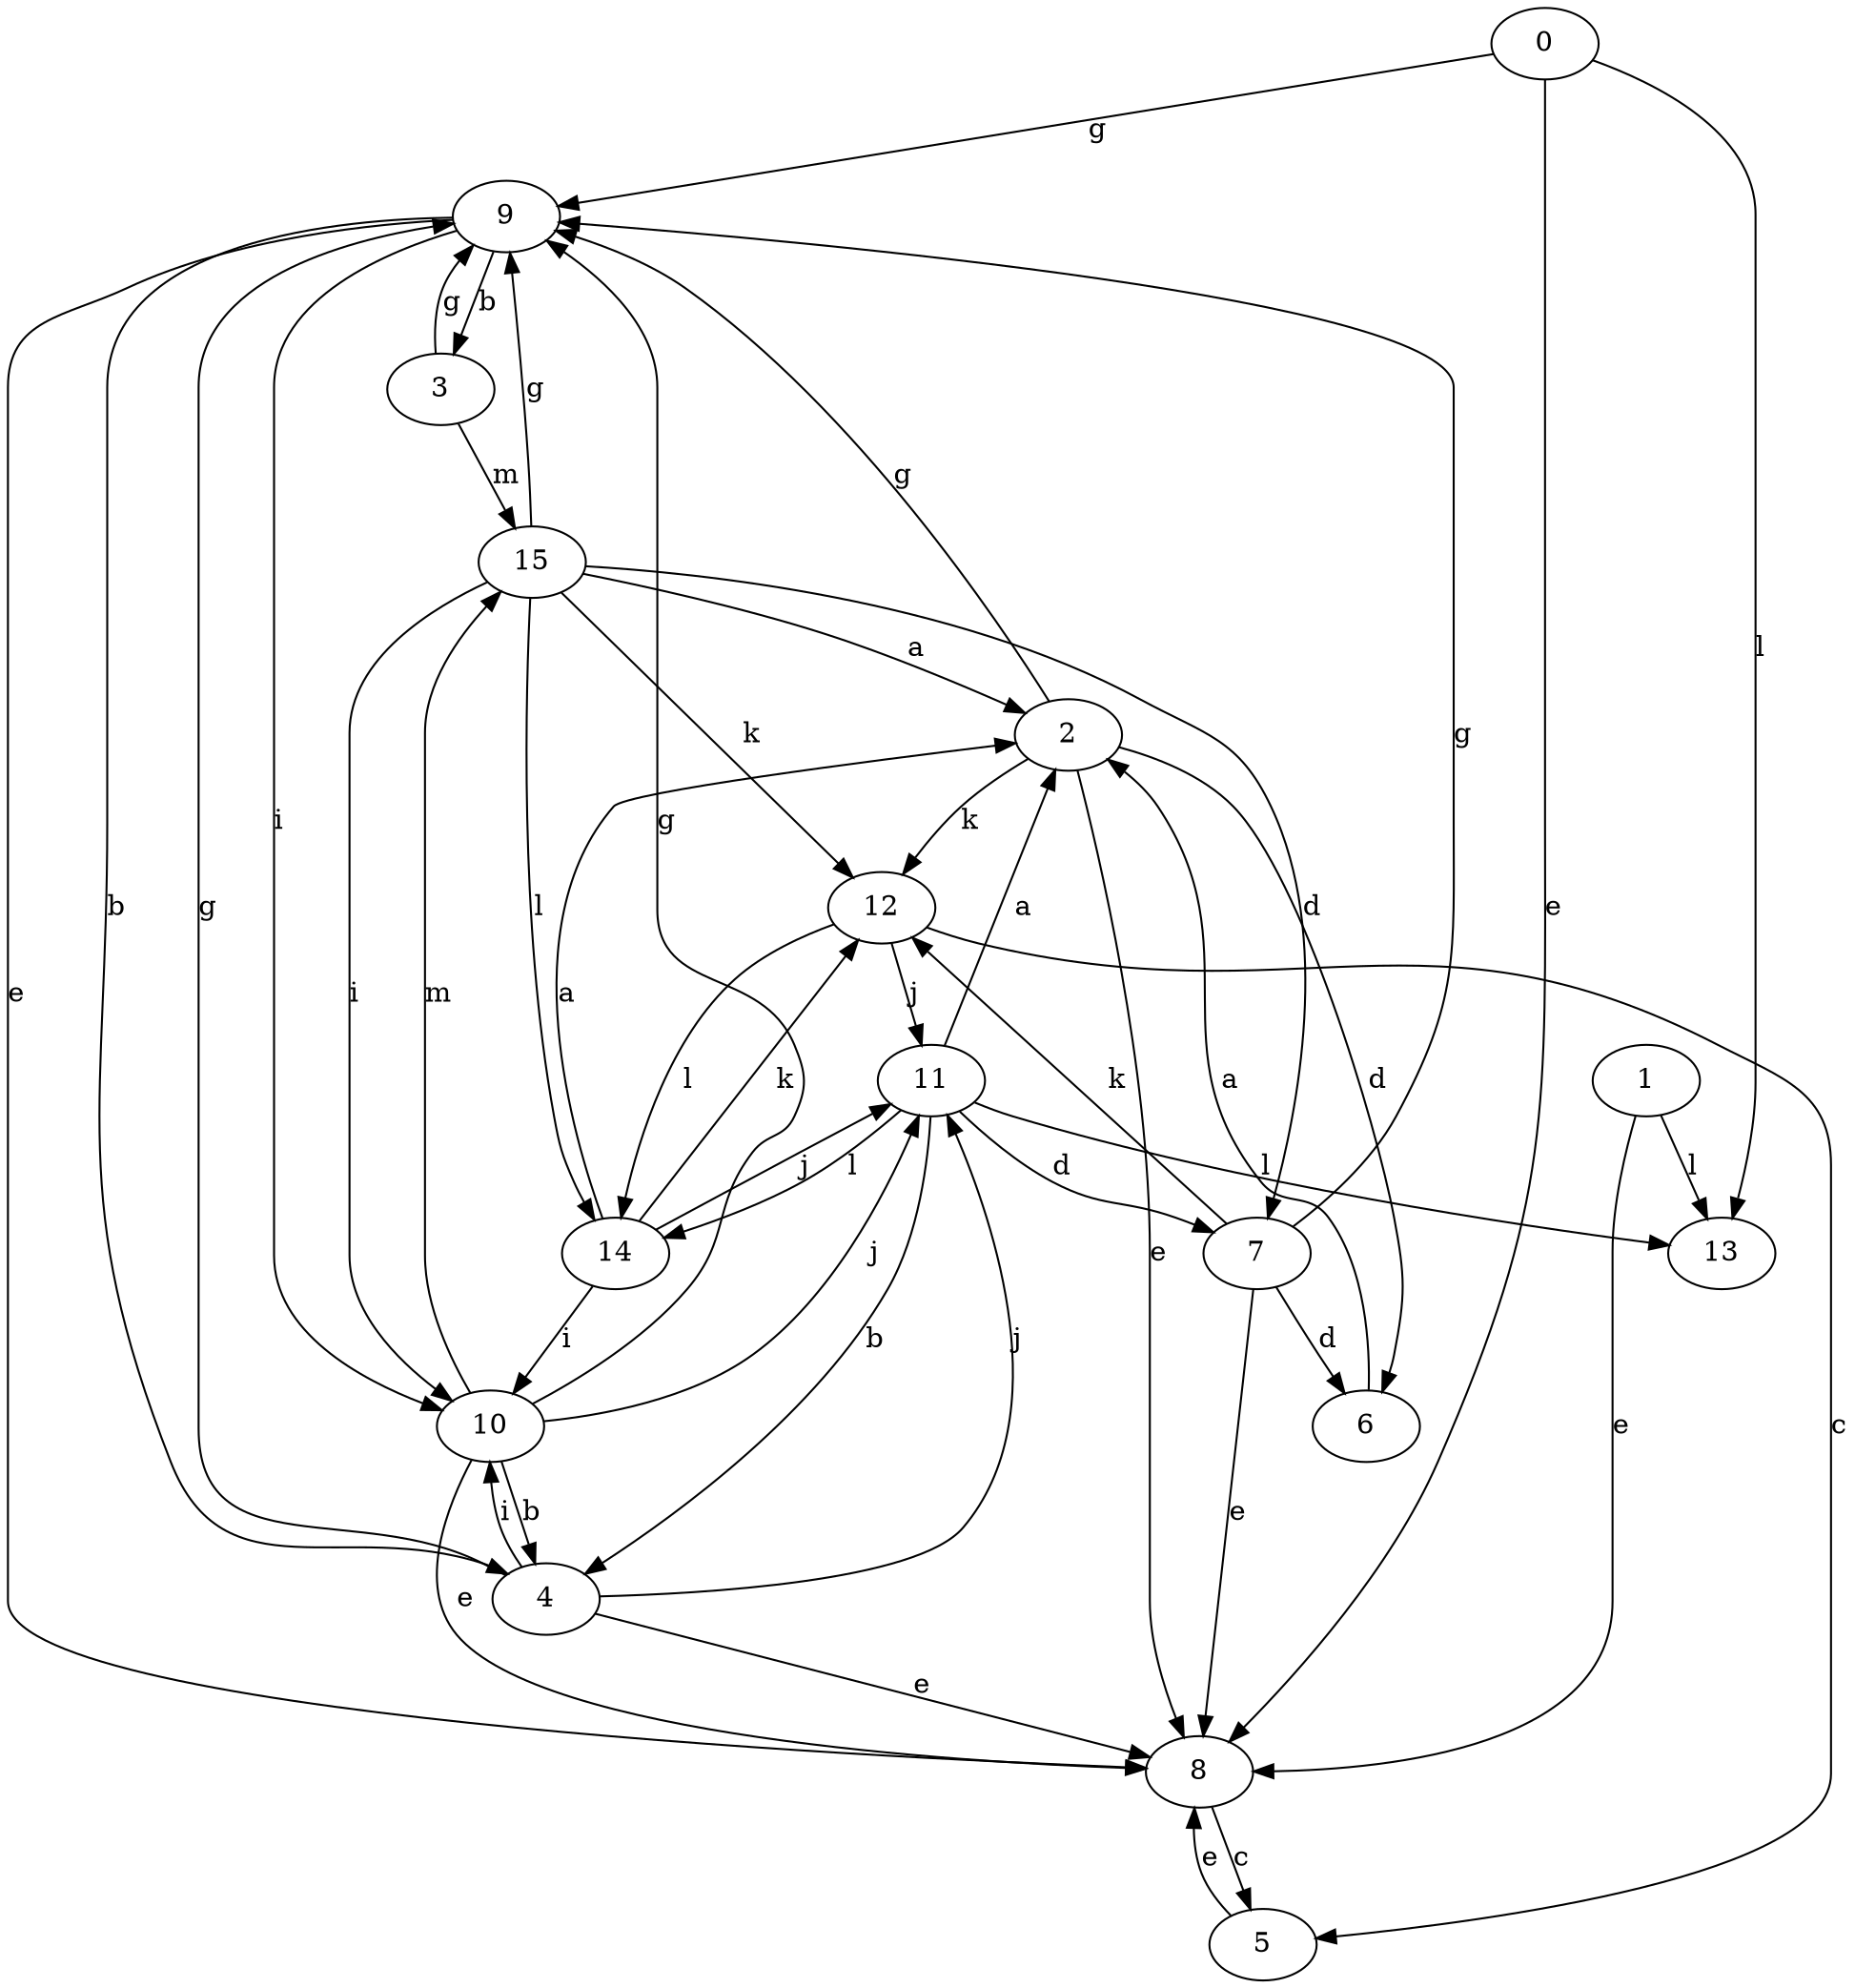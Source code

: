 strict digraph  {
0;
2;
3;
4;
5;
6;
1;
7;
8;
9;
10;
11;
12;
13;
14;
15;
0 -> 8  [label=e];
0 -> 9  [label=g];
0 -> 13  [label=l];
2 -> 6  [label=d];
2 -> 8  [label=e];
2 -> 9  [label=g];
2 -> 12  [label=k];
3 -> 9  [label=g];
3 -> 15  [label=m];
4 -> 8  [label=e];
4 -> 9  [label=g];
4 -> 10  [label=i];
4 -> 11  [label=j];
5 -> 8  [label=e];
6 -> 2  [label=a];
1 -> 8  [label=e];
1 -> 13  [label=l];
7 -> 6  [label=d];
7 -> 8  [label=e];
7 -> 9  [label=g];
7 -> 12  [label=k];
8 -> 5  [label=c];
9 -> 3  [label=b];
9 -> 4  [label=b];
9 -> 8  [label=e];
9 -> 10  [label=i];
10 -> 4  [label=b];
10 -> 8  [label=e];
10 -> 9  [label=g];
10 -> 11  [label=j];
10 -> 15  [label=m];
11 -> 2  [label=a];
11 -> 4  [label=b];
11 -> 7  [label=d];
11 -> 13  [label=l];
11 -> 14  [label=l];
12 -> 5  [label=c];
12 -> 11  [label=j];
12 -> 14  [label=l];
14 -> 2  [label=a];
14 -> 10  [label=i];
14 -> 11  [label=j];
14 -> 12  [label=k];
15 -> 2  [label=a];
15 -> 7  [label=d];
15 -> 9  [label=g];
15 -> 10  [label=i];
15 -> 12  [label=k];
15 -> 14  [label=l];
}
